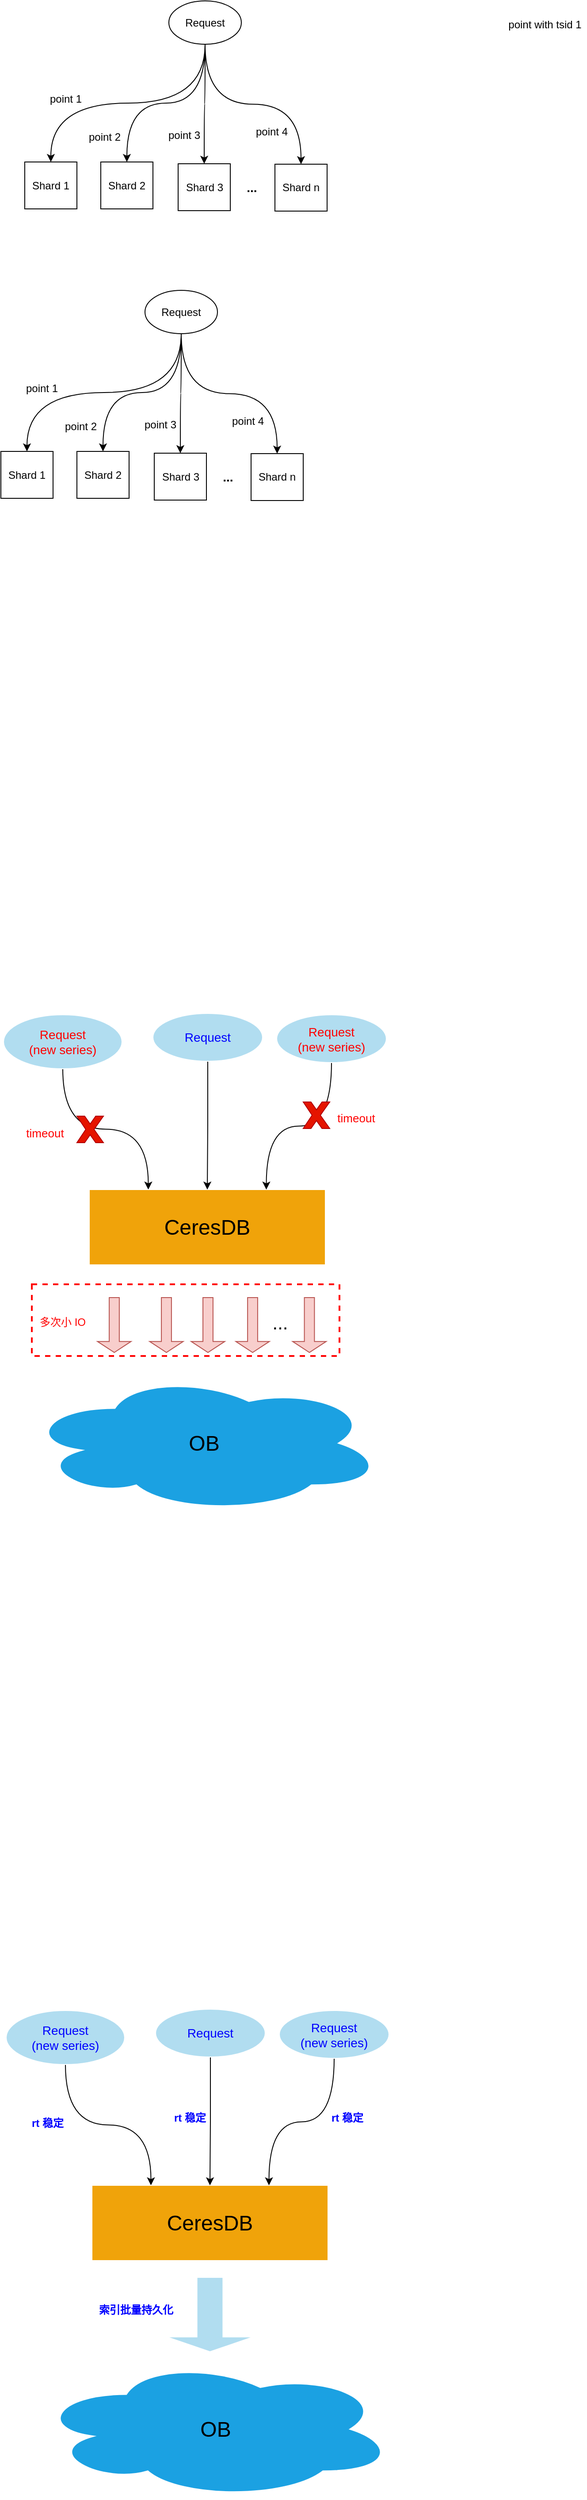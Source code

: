 <mxfile version="24.2.5" type="github">
  <diagram name="第 1 页" id="4eD5olztFj8iXB_CzwBV">
    <mxGraphModel dx="1414" dy="676" grid="0" gridSize="10" guides="1" tooltips="1" connect="1" arrows="1" fold="1" page="1" pageScale="1" pageWidth="827" pageHeight="1169" math="0" shadow="0">
      <root>
        <mxCell id="0" />
        <mxCell id="1" parent="0" />
        <mxCell id="aEpaKAEor4tGHaOe5oYI-53" value="" style="rounded=0;whiteSpace=wrap;html=1;dashed=1;strokeWidth=2;strokeColor=#FF0000;" parent="1" vertex="1">
          <mxGeometry x="189" y="1541" width="348" height="81" as="geometry" />
        </mxCell>
        <mxCell id="8xl8P2f6IacvxI6EaS5q-1" value="Shard 1" style="rounded=0;whiteSpace=wrap;html=1;" parent="1" vertex="1">
          <mxGeometry x="181" y="273" width="59" height="53" as="geometry" />
        </mxCell>
        <mxCell id="8xl8P2f6IacvxI6EaS5q-8" style="edgeStyle=orthogonalEdgeStyle;rounded=0;orthogonalLoop=1;jettySize=auto;html=1;exitX=0.5;exitY=1;exitDx=0;exitDy=0;entryX=0.5;entryY=0;entryDx=0;entryDy=0;curved=1;" parent="1" source="8xl8P2f6IacvxI6EaS5q-2" target="8xl8P2f6IacvxI6EaS5q-1" edge="1">
          <mxGeometry relative="1" as="geometry" />
        </mxCell>
        <mxCell id="8xl8P2f6IacvxI6EaS5q-9" style="edgeStyle=orthogonalEdgeStyle;rounded=0;orthogonalLoop=1;jettySize=auto;html=1;exitX=0.5;exitY=1;exitDx=0;exitDy=0;curved=1;" parent="1" source="8xl8P2f6IacvxI6EaS5q-2" target="8xl8P2f6IacvxI6EaS5q-4" edge="1">
          <mxGeometry relative="1" as="geometry" />
        </mxCell>
        <mxCell id="8xl8P2f6IacvxI6EaS5q-10" style="edgeStyle=orthogonalEdgeStyle;rounded=0;orthogonalLoop=1;jettySize=auto;html=1;exitX=0.5;exitY=1;exitDx=0;exitDy=0;curved=1;" parent="1" source="8xl8P2f6IacvxI6EaS5q-2" target="8xl8P2f6IacvxI6EaS5q-5" edge="1">
          <mxGeometry relative="1" as="geometry" />
        </mxCell>
        <mxCell id="8xl8P2f6IacvxI6EaS5q-11" style="edgeStyle=orthogonalEdgeStyle;rounded=0;orthogonalLoop=1;jettySize=auto;html=1;exitX=0.5;exitY=1;exitDx=0;exitDy=0;entryX=0.5;entryY=0;entryDx=0;entryDy=0;curved=1;" parent="1" source="8xl8P2f6IacvxI6EaS5q-2" target="8xl8P2f6IacvxI6EaS5q-6" edge="1">
          <mxGeometry relative="1" as="geometry" />
        </mxCell>
        <mxCell id="8xl8P2f6IacvxI6EaS5q-2" value="Request" style="ellipse;whiteSpace=wrap;html=1;" parent="1" vertex="1">
          <mxGeometry x="344" y="91" width="82" height="49" as="geometry" />
        </mxCell>
        <mxCell id="8xl8P2f6IacvxI6EaS5q-4" value="Shard 2" style="rounded=0;whiteSpace=wrap;html=1;" parent="1" vertex="1">
          <mxGeometry x="267" y="273" width="59" height="53" as="geometry" />
        </mxCell>
        <mxCell id="8xl8P2f6IacvxI6EaS5q-5" value="Shard 3" style="rounded=0;whiteSpace=wrap;html=1;" parent="1" vertex="1">
          <mxGeometry x="354.5" y="275" width="59" height="53" as="geometry" />
        </mxCell>
        <mxCell id="8xl8P2f6IacvxI6EaS5q-6" value="Shard n" style="rounded=0;whiteSpace=wrap;html=1;" parent="1" vertex="1">
          <mxGeometry x="464" y="275.5" width="59" height="53" as="geometry" />
        </mxCell>
        <mxCell id="8xl8P2f6IacvxI6EaS5q-7" value="&lt;font style=&quot;font-size: 14px;&quot;&gt;&lt;b&gt;...&lt;/b&gt;&lt;/font&gt;" style="text;html=1;align=center;verticalAlign=middle;whiteSpace=wrap;rounded=0;" parent="1" vertex="1">
          <mxGeometry x="408" y="287" width="60" height="30" as="geometry" />
        </mxCell>
        <mxCell id="8xl8P2f6IacvxI6EaS5q-12" value="point 1" style="text;html=1;align=center;verticalAlign=middle;whiteSpace=wrap;rounded=0;" parent="1" vertex="1">
          <mxGeometry x="181" y="187" width="93" height="30" as="geometry" />
        </mxCell>
        <mxCell id="8xl8P2f6IacvxI6EaS5q-13" value="point with tsid 1" style="text;html=1;align=center;verticalAlign=middle;whiteSpace=wrap;rounded=0;" parent="1" vertex="1">
          <mxGeometry x="723" y="103" width="93" height="30" as="geometry" />
        </mxCell>
        <mxCell id="8xl8P2f6IacvxI6EaS5q-14" value="point 2" style="text;html=1;align=center;verticalAlign=middle;whiteSpace=wrap;rounded=0;" parent="1" vertex="1">
          <mxGeometry x="225" y="230" width="93" height="30" as="geometry" />
        </mxCell>
        <mxCell id="8xl8P2f6IacvxI6EaS5q-15" value="point 3" style="text;html=1;align=center;verticalAlign=middle;whiteSpace=wrap;rounded=0;" parent="1" vertex="1">
          <mxGeometry x="315" y="228" width="93" height="30" as="geometry" />
        </mxCell>
        <mxCell id="8xl8P2f6IacvxI6EaS5q-16" value="point 4" style="text;html=1;align=center;verticalAlign=middle;whiteSpace=wrap;rounded=0;" parent="1" vertex="1">
          <mxGeometry x="414" y="224" width="93" height="30" as="geometry" />
        </mxCell>
        <mxCell id="aEpaKAEor4tGHaOe5oYI-1" value="Shard 1" style="rounded=0;whiteSpace=wrap;html=1;" parent="1" vertex="1">
          <mxGeometry x="154" y="600" width="59" height="53" as="geometry" />
        </mxCell>
        <mxCell id="aEpaKAEor4tGHaOe5oYI-2" style="edgeStyle=orthogonalEdgeStyle;rounded=0;orthogonalLoop=1;jettySize=auto;html=1;exitX=0.5;exitY=1;exitDx=0;exitDy=0;entryX=0.5;entryY=0;entryDx=0;entryDy=0;curved=1;" parent="1" source="aEpaKAEor4tGHaOe5oYI-6" target="aEpaKAEor4tGHaOe5oYI-1" edge="1">
          <mxGeometry relative="1" as="geometry" />
        </mxCell>
        <mxCell id="aEpaKAEor4tGHaOe5oYI-3" style="edgeStyle=orthogonalEdgeStyle;rounded=0;orthogonalLoop=1;jettySize=auto;html=1;exitX=0.5;exitY=1;exitDx=0;exitDy=0;curved=1;" parent="1" source="aEpaKAEor4tGHaOe5oYI-6" target="aEpaKAEor4tGHaOe5oYI-7" edge="1">
          <mxGeometry relative="1" as="geometry" />
        </mxCell>
        <mxCell id="aEpaKAEor4tGHaOe5oYI-4" style="edgeStyle=orthogonalEdgeStyle;rounded=0;orthogonalLoop=1;jettySize=auto;html=1;exitX=0.5;exitY=1;exitDx=0;exitDy=0;curved=1;" parent="1" source="aEpaKAEor4tGHaOe5oYI-6" target="aEpaKAEor4tGHaOe5oYI-8" edge="1">
          <mxGeometry relative="1" as="geometry" />
        </mxCell>
        <mxCell id="aEpaKAEor4tGHaOe5oYI-5" style="edgeStyle=orthogonalEdgeStyle;rounded=0;orthogonalLoop=1;jettySize=auto;html=1;exitX=0.5;exitY=1;exitDx=0;exitDy=0;entryX=0.5;entryY=0;entryDx=0;entryDy=0;curved=1;" parent="1" source="aEpaKAEor4tGHaOe5oYI-6" target="aEpaKAEor4tGHaOe5oYI-9" edge="1">
          <mxGeometry relative="1" as="geometry" />
        </mxCell>
        <mxCell id="aEpaKAEor4tGHaOe5oYI-6" value="Request" style="ellipse;whiteSpace=wrap;html=1;" parent="1" vertex="1">
          <mxGeometry x="317" y="418" width="82" height="49" as="geometry" />
        </mxCell>
        <mxCell id="aEpaKAEor4tGHaOe5oYI-7" value="Shard 2" style="rounded=0;whiteSpace=wrap;html=1;" parent="1" vertex="1">
          <mxGeometry x="240" y="600" width="59" height="53" as="geometry" />
        </mxCell>
        <mxCell id="aEpaKAEor4tGHaOe5oYI-8" value="Shard 3" style="rounded=0;whiteSpace=wrap;html=1;" parent="1" vertex="1">
          <mxGeometry x="327.5" y="602" width="59" height="53" as="geometry" />
        </mxCell>
        <mxCell id="aEpaKAEor4tGHaOe5oYI-9" value="Shard n" style="rounded=0;whiteSpace=wrap;html=1;" parent="1" vertex="1">
          <mxGeometry x="437" y="602.5" width="59" height="53" as="geometry" />
        </mxCell>
        <mxCell id="aEpaKAEor4tGHaOe5oYI-10" value="&lt;font style=&quot;font-size: 14px;&quot;&gt;&lt;b&gt;...&lt;/b&gt;&lt;/font&gt;" style="text;html=1;align=center;verticalAlign=middle;whiteSpace=wrap;rounded=0;" parent="1" vertex="1">
          <mxGeometry x="381" y="614" width="60" height="30" as="geometry" />
        </mxCell>
        <mxCell id="aEpaKAEor4tGHaOe5oYI-11" value="point 1" style="text;html=1;align=center;verticalAlign=middle;whiteSpace=wrap;rounded=0;" parent="1" vertex="1">
          <mxGeometry x="154" y="514" width="93" height="30" as="geometry" />
        </mxCell>
        <mxCell id="aEpaKAEor4tGHaOe5oYI-12" value="point 2" style="text;html=1;align=center;verticalAlign=middle;whiteSpace=wrap;rounded=0;" parent="1" vertex="1">
          <mxGeometry x="198" y="557" width="93" height="30" as="geometry" />
        </mxCell>
        <mxCell id="aEpaKAEor4tGHaOe5oYI-13" value="point 3" style="text;html=1;align=center;verticalAlign=middle;whiteSpace=wrap;rounded=0;" parent="1" vertex="1">
          <mxGeometry x="288" y="555" width="93" height="30" as="geometry" />
        </mxCell>
        <mxCell id="aEpaKAEor4tGHaOe5oYI-14" value="point 4" style="text;html=1;align=center;verticalAlign=middle;whiteSpace=wrap;rounded=0;" parent="1" vertex="1">
          <mxGeometry x="387" y="551" width="93" height="30" as="geometry" />
        </mxCell>
        <mxCell id="aEpaKAEor4tGHaOe5oYI-23" style="edgeStyle=orthogonalEdgeStyle;rounded=0;orthogonalLoop=1;jettySize=auto;html=1;exitX=0.5;exitY=1;exitDx=0;exitDy=0;entryX=0.25;entryY=0;entryDx=0;entryDy=0;curved=1;fillColor=#ffe6cc;strokeColor=#000000;strokeWidth=1;" parent="1" source="aEpaKAEor4tGHaOe5oYI-15" target="aEpaKAEor4tGHaOe5oYI-16" edge="1">
          <mxGeometry relative="1" as="geometry" />
        </mxCell>
        <mxCell id="aEpaKAEor4tGHaOe5oYI-15" value="&lt;font color=&quot;#ff0000&quot; style=&quot;font-size: 14px;&quot;&gt;Request&lt;br&gt;(new series)&lt;/font&gt;" style="ellipse;whiteSpace=wrap;html=1;fillColor=#b1ddf0;strokeColor=#FFFFFF;" parent="1" vertex="1">
          <mxGeometry x="157" y="1236.5" width="134" height="61" as="geometry" />
        </mxCell>
        <mxCell id="aEpaKAEor4tGHaOe5oYI-16" value="&lt;font style=&quot;font-size: 24px;&quot;&gt;CeresDB&lt;/font&gt;" style="rounded=0;whiteSpace=wrap;html=1;fillColor=#f0a30a;strokeColor=#FFFFFF;fontColor=#000000;" parent="1" vertex="1">
          <mxGeometry x="254" y="1434" width="267" height="85" as="geometry" />
        </mxCell>
        <mxCell id="aEpaKAEor4tGHaOe5oYI-19" value="&lt;font color=&quot;#000000&quot; style=&quot;font-size: 24px;&quot;&gt;OB&lt;/font&gt;" style="ellipse;shape=cloud;whiteSpace=wrap;html=1;fillColor=#1ba1e2;strokeColor=#FFFFFF;fontColor=#ffffff;" parent="1" vertex="1">
          <mxGeometry x="182" y="1642" width="404" height="157" as="geometry" />
        </mxCell>
        <mxCell id="aEpaKAEor4tGHaOe5oYI-24" style="edgeStyle=orthogonalEdgeStyle;rounded=0;orthogonalLoop=1;jettySize=auto;html=1;exitX=0.5;exitY=1;exitDx=0;exitDy=0;entryX=0.5;entryY=0;entryDx=0;entryDy=0;" parent="1" source="aEpaKAEor4tGHaOe5oYI-21" target="aEpaKAEor4tGHaOe5oYI-16" edge="1">
          <mxGeometry relative="1" as="geometry" />
        </mxCell>
        <mxCell id="aEpaKAEor4tGHaOe5oYI-21" value="&lt;font color=&quot;#0000ff&quot; style=&quot;font-size: 14px;&quot;&gt;Request&lt;/font&gt;" style="ellipse;whiteSpace=wrap;html=1;fillColor=#b1ddf0;strokeColor=#FFFFFF;" parent="1" vertex="1">
          <mxGeometry x="326" y="1235" width="124" height="54" as="geometry" />
        </mxCell>
        <mxCell id="aEpaKAEor4tGHaOe5oYI-27" value="" style="verticalLabelPosition=bottom;verticalAlign=top;html=1;shape=mxgraph.basic.x;fillColor=#e51400;fontColor=#ffffff;strokeColor=#B20000;" parent="1" vertex="1">
          <mxGeometry x="240" y="1351" width="30" height="30" as="geometry" />
        </mxCell>
        <mxCell id="aEpaKAEor4tGHaOe5oYI-35" value="&lt;font style=&quot;font-size: 13px;&quot; color=&quot;#ff0000&quot;&gt;timeout&lt;/font&gt;" style="text;html=1;align=center;verticalAlign=middle;whiteSpace=wrap;rounded=0;" parent="1" vertex="1">
          <mxGeometry x="174" y="1355" width="60" height="30" as="geometry" />
        </mxCell>
        <mxCell id="aEpaKAEor4tGHaOe5oYI-43" style="edgeStyle=orthogonalEdgeStyle;rounded=0;orthogonalLoop=1;jettySize=auto;html=1;exitX=0.5;exitY=1;exitDx=0;exitDy=0;entryX=0.75;entryY=0;entryDx=0;entryDy=0;curved=1;" parent="1" source="aEpaKAEor4tGHaOe5oYI-37" target="aEpaKAEor4tGHaOe5oYI-16" edge="1">
          <mxGeometry relative="1" as="geometry" />
        </mxCell>
        <mxCell id="aEpaKAEor4tGHaOe5oYI-37" value="&lt;font color=&quot;#ff0000&quot; style=&quot;font-size: 14px;&quot;&gt;Request&lt;br&gt;(new series)&lt;/font&gt;" style="ellipse;whiteSpace=wrap;html=1;fillColor=#b1ddf0;strokeColor=#FFFFFF;" parent="1" vertex="1">
          <mxGeometry x="466" y="1236.5" width="124" height="54" as="geometry" />
        </mxCell>
        <mxCell id="aEpaKAEor4tGHaOe5oYI-38" value="" style="verticalLabelPosition=bottom;verticalAlign=top;html=1;shape=mxgraph.basic.x;fillColor=#e51400;fontColor=#ffffff;strokeColor=#B20000;" parent="1" vertex="1">
          <mxGeometry x="496" y="1335" width="30" height="30" as="geometry" />
        </mxCell>
        <mxCell id="aEpaKAEor4tGHaOe5oYI-39" value="&lt;font style=&quot;font-size: 13px;&quot; color=&quot;#ff0000&quot;&gt;timeout&lt;/font&gt;" style="text;html=1;align=center;verticalAlign=middle;whiteSpace=wrap;rounded=0;" parent="1" vertex="1">
          <mxGeometry x="526" y="1338" width="60" height="30" as="geometry" />
        </mxCell>
        <mxCell id="aEpaKAEor4tGHaOe5oYI-46" value="" style="shape=singleArrow;direction=south;whiteSpace=wrap;html=1;fillColor=#f8cecc;strokeColor=#b85450;" parent="1" vertex="1">
          <mxGeometry x="263.25" y="1556" width="38" height="62" as="geometry" />
        </mxCell>
        <mxCell id="aEpaKAEor4tGHaOe5oYI-47" value="" style="shape=singleArrow;direction=south;whiteSpace=wrap;html=1;fillColor=#f8cecc;strokeColor=#b85450;" parent="1" vertex="1">
          <mxGeometry x="322.25" y="1556" width="38" height="62" as="geometry" />
        </mxCell>
        <mxCell id="aEpaKAEor4tGHaOe5oYI-48" value="" style="shape=singleArrow;direction=south;whiteSpace=wrap;html=1;fillColor=#f8cecc;strokeColor=#b85450;" parent="1" vertex="1">
          <mxGeometry x="369.25" y="1556" width="38" height="62" as="geometry" />
        </mxCell>
        <mxCell id="aEpaKAEor4tGHaOe5oYI-49" value="" style="shape=singleArrow;direction=south;whiteSpace=wrap;html=1;fillColor=#f8cecc;strokeColor=#b85450;" parent="1" vertex="1">
          <mxGeometry x="419.75" y="1556" width="38" height="62" as="geometry" />
        </mxCell>
        <mxCell id="aEpaKAEor4tGHaOe5oYI-50" value="" style="shape=singleArrow;direction=south;whiteSpace=wrap;html=1;fillColor=#f8cecc;strokeColor=#b85450;" parent="1" vertex="1">
          <mxGeometry x="484" y="1556" width="38" height="62" as="geometry" />
        </mxCell>
        <mxCell id="aEpaKAEor4tGHaOe5oYI-52" value="&lt;font style=&quot;font-size: 21px;&quot;&gt;...&lt;/font&gt;" style="text;html=1;align=center;verticalAlign=middle;whiteSpace=wrap;rounded=0;" parent="1" vertex="1">
          <mxGeometry x="440" y="1569" width="60" height="30" as="geometry" />
        </mxCell>
        <mxCell id="aEpaKAEor4tGHaOe5oYI-54" value="&lt;font color=&quot;#ff0000&quot;&gt;多次小 IO&lt;/font&gt;" style="text;html=1;align=center;verticalAlign=middle;whiteSpace=wrap;rounded=0;" parent="1" vertex="1">
          <mxGeometry x="194" y="1569" width="60" height="30" as="geometry" />
        </mxCell>
        <mxCell id="HKHk9-dIPiyXwODCzEUM-12" style="edgeStyle=orthogonalEdgeStyle;rounded=0;orthogonalLoop=1;jettySize=auto;html=1;exitX=0.5;exitY=1;exitDx=0;exitDy=0;entryX=0.25;entryY=0;entryDx=0;entryDy=0;curved=1;fillColor=#ffe6cc;strokeColor=#000000;strokeWidth=1;" edge="1" parent="1" source="HKHk9-dIPiyXwODCzEUM-13" target="HKHk9-dIPiyXwODCzEUM-14">
          <mxGeometry relative="1" as="geometry" />
        </mxCell>
        <mxCell id="HKHk9-dIPiyXwODCzEUM-13" value="&lt;font color=&quot;#0000ff&quot; style=&quot;font-size: 14px;&quot;&gt;Request&lt;br&gt;(new series)&lt;/font&gt;" style="ellipse;whiteSpace=wrap;html=1;fillColor=#b1ddf0;strokeColor=#FFFFFF;" vertex="1" parent="1">
          <mxGeometry x="160" y="2361.5" width="134" height="61" as="geometry" />
        </mxCell>
        <mxCell id="HKHk9-dIPiyXwODCzEUM-14" value="&lt;font style=&quot;font-size: 24px;&quot;&gt;CeresDB&lt;/font&gt;" style="rounded=0;whiteSpace=wrap;html=1;fillColor=#f0a30a;strokeColor=#FFFFFF;fontColor=#000000;" vertex="1" parent="1">
          <mxGeometry x="257" y="2559" width="267" height="85" as="geometry" />
        </mxCell>
        <mxCell id="HKHk9-dIPiyXwODCzEUM-15" value="&lt;font color=&quot;#000000&quot; style=&quot;font-size: 24px;&quot;&gt;OB&lt;/font&gt;" style="ellipse;shape=cloud;whiteSpace=wrap;html=1;fillColor=#1ba1e2;strokeColor=#FFFFFF;fontColor=#ffffff;" vertex="1" parent="1">
          <mxGeometry x="195" y="2756" width="404" height="157" as="geometry" />
        </mxCell>
        <mxCell id="HKHk9-dIPiyXwODCzEUM-16" style="edgeStyle=orthogonalEdgeStyle;rounded=0;orthogonalLoop=1;jettySize=auto;html=1;exitX=0.5;exitY=1;exitDx=0;exitDy=0;entryX=0.5;entryY=0;entryDx=0;entryDy=0;" edge="1" parent="1" source="HKHk9-dIPiyXwODCzEUM-17" target="HKHk9-dIPiyXwODCzEUM-14">
          <mxGeometry relative="1" as="geometry" />
        </mxCell>
        <mxCell id="HKHk9-dIPiyXwODCzEUM-17" value="&lt;font color=&quot;#0000ff&quot; style=&quot;font-size: 14px;&quot;&gt;Request&lt;/font&gt;" style="ellipse;whiteSpace=wrap;html=1;fillColor=#b1ddf0;strokeColor=#FFFFFF;" vertex="1" parent="1">
          <mxGeometry x="329" y="2360" width="124" height="54" as="geometry" />
        </mxCell>
        <mxCell id="HKHk9-dIPiyXwODCzEUM-18" style="edgeStyle=orthogonalEdgeStyle;rounded=0;orthogonalLoop=1;jettySize=auto;html=1;exitX=0.5;exitY=1;exitDx=0;exitDy=0;entryX=0.75;entryY=0;entryDx=0;entryDy=0;curved=1;" edge="1" parent="1" source="HKHk9-dIPiyXwODCzEUM-19" target="HKHk9-dIPiyXwODCzEUM-14">
          <mxGeometry relative="1" as="geometry" />
        </mxCell>
        <mxCell id="HKHk9-dIPiyXwODCzEUM-19" value="&lt;font color=&quot;#0000ff&quot; style=&quot;font-size: 14px;&quot;&gt;Request&lt;br&gt;(new series)&lt;/font&gt;" style="ellipse;whiteSpace=wrap;html=1;fillColor=#b1ddf0;strokeColor=#FFFFFF;" vertex="1" parent="1">
          <mxGeometry x="469" y="2361.5" width="124" height="54" as="geometry" />
        </mxCell>
        <mxCell id="HKHk9-dIPiyXwODCzEUM-20" value="" style="shape=singleArrow;direction=south;whiteSpace=wrap;html=1;fillColor=#b1ddf0;strokeColor=#FFFFFF;" vertex="1" parent="1">
          <mxGeometry x="341.5" y="2663" width="98" height="84" as="geometry" />
        </mxCell>
        <mxCell id="HKHk9-dIPiyXwODCzEUM-21" value="&lt;font color=&quot;#0000ff&quot;&gt;&lt;b&gt;索引批量持久化&lt;/b&gt;&lt;/font&gt;" style="text;html=1;align=center;verticalAlign=middle;whiteSpace=wrap;rounded=0;strokeColor=#FFFFFF;" vertex="1" parent="1">
          <mxGeometry x="260" y="2685" width="94" height="30" as="geometry" />
        </mxCell>
        <mxCell id="HKHk9-dIPiyXwODCzEUM-22" value="&lt;font color=&quot;#0000ff&quot;&gt;&lt;b&gt;rt 稳定&lt;/b&gt;&lt;/font&gt;" style="text;html=1;align=center;verticalAlign=middle;whiteSpace=wrap;rounded=0;" vertex="1" parent="1">
          <mxGeometry x="160" y="2474" width="94" height="30" as="geometry" />
        </mxCell>
        <mxCell id="HKHk9-dIPiyXwODCzEUM-23" value="&lt;font color=&quot;#0000ff&quot;&gt;&lt;b&gt;rt 稳定&lt;/b&gt;&lt;/font&gt;" style="text;html=1;align=center;verticalAlign=middle;whiteSpace=wrap;rounded=0;" vertex="1" parent="1">
          <mxGeometry x="321" y="2468" width="94" height="30" as="geometry" />
        </mxCell>
        <mxCell id="HKHk9-dIPiyXwODCzEUM-24" value="&lt;font color=&quot;#0000ff&quot;&gt;&lt;b&gt;rt 稳定&lt;/b&gt;&lt;/font&gt;" style="text;html=1;align=center;verticalAlign=middle;whiteSpace=wrap;rounded=0;" vertex="1" parent="1">
          <mxGeometry x="499" y="2468" width="94" height="30" as="geometry" />
        </mxCell>
      </root>
    </mxGraphModel>
  </diagram>
</mxfile>
